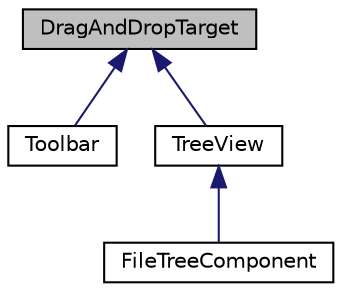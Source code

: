 digraph "DragAndDropTarget"
{
  bgcolor="transparent";
  edge [fontname="Helvetica",fontsize="10",labelfontname="Helvetica",labelfontsize="10"];
  node [fontname="Helvetica",fontsize="10",shape=record];
  Node0 [label="DragAndDropTarget",height=0.2,width=0.4,color="black", fillcolor="grey75", style="filled", fontcolor="black"];
  Node0 -> Node1 [dir="back",color="midnightblue",fontsize="10",style="solid",fontname="Helvetica"];
  Node1 [label="Toolbar",height=0.2,width=0.4,color="black",URL="$classToolbar.html",tooltip="A toolbar component. "];
  Node0 -> Node2 [dir="back",color="midnightblue",fontsize="10",style="solid",fontname="Helvetica"];
  Node2 [label="TreeView",height=0.2,width=0.4,color="black",URL="$classTreeView.html",tooltip="A tree-view component. "];
  Node2 -> Node3 [dir="back",color="midnightblue",fontsize="10",style="solid",fontname="Helvetica"];
  Node3 [label="FileTreeComponent",height=0.2,width=0.4,color="black",URL="$classFileTreeComponent.html",tooltip="A component that displays the files in a directory as a treeview. "];
}
